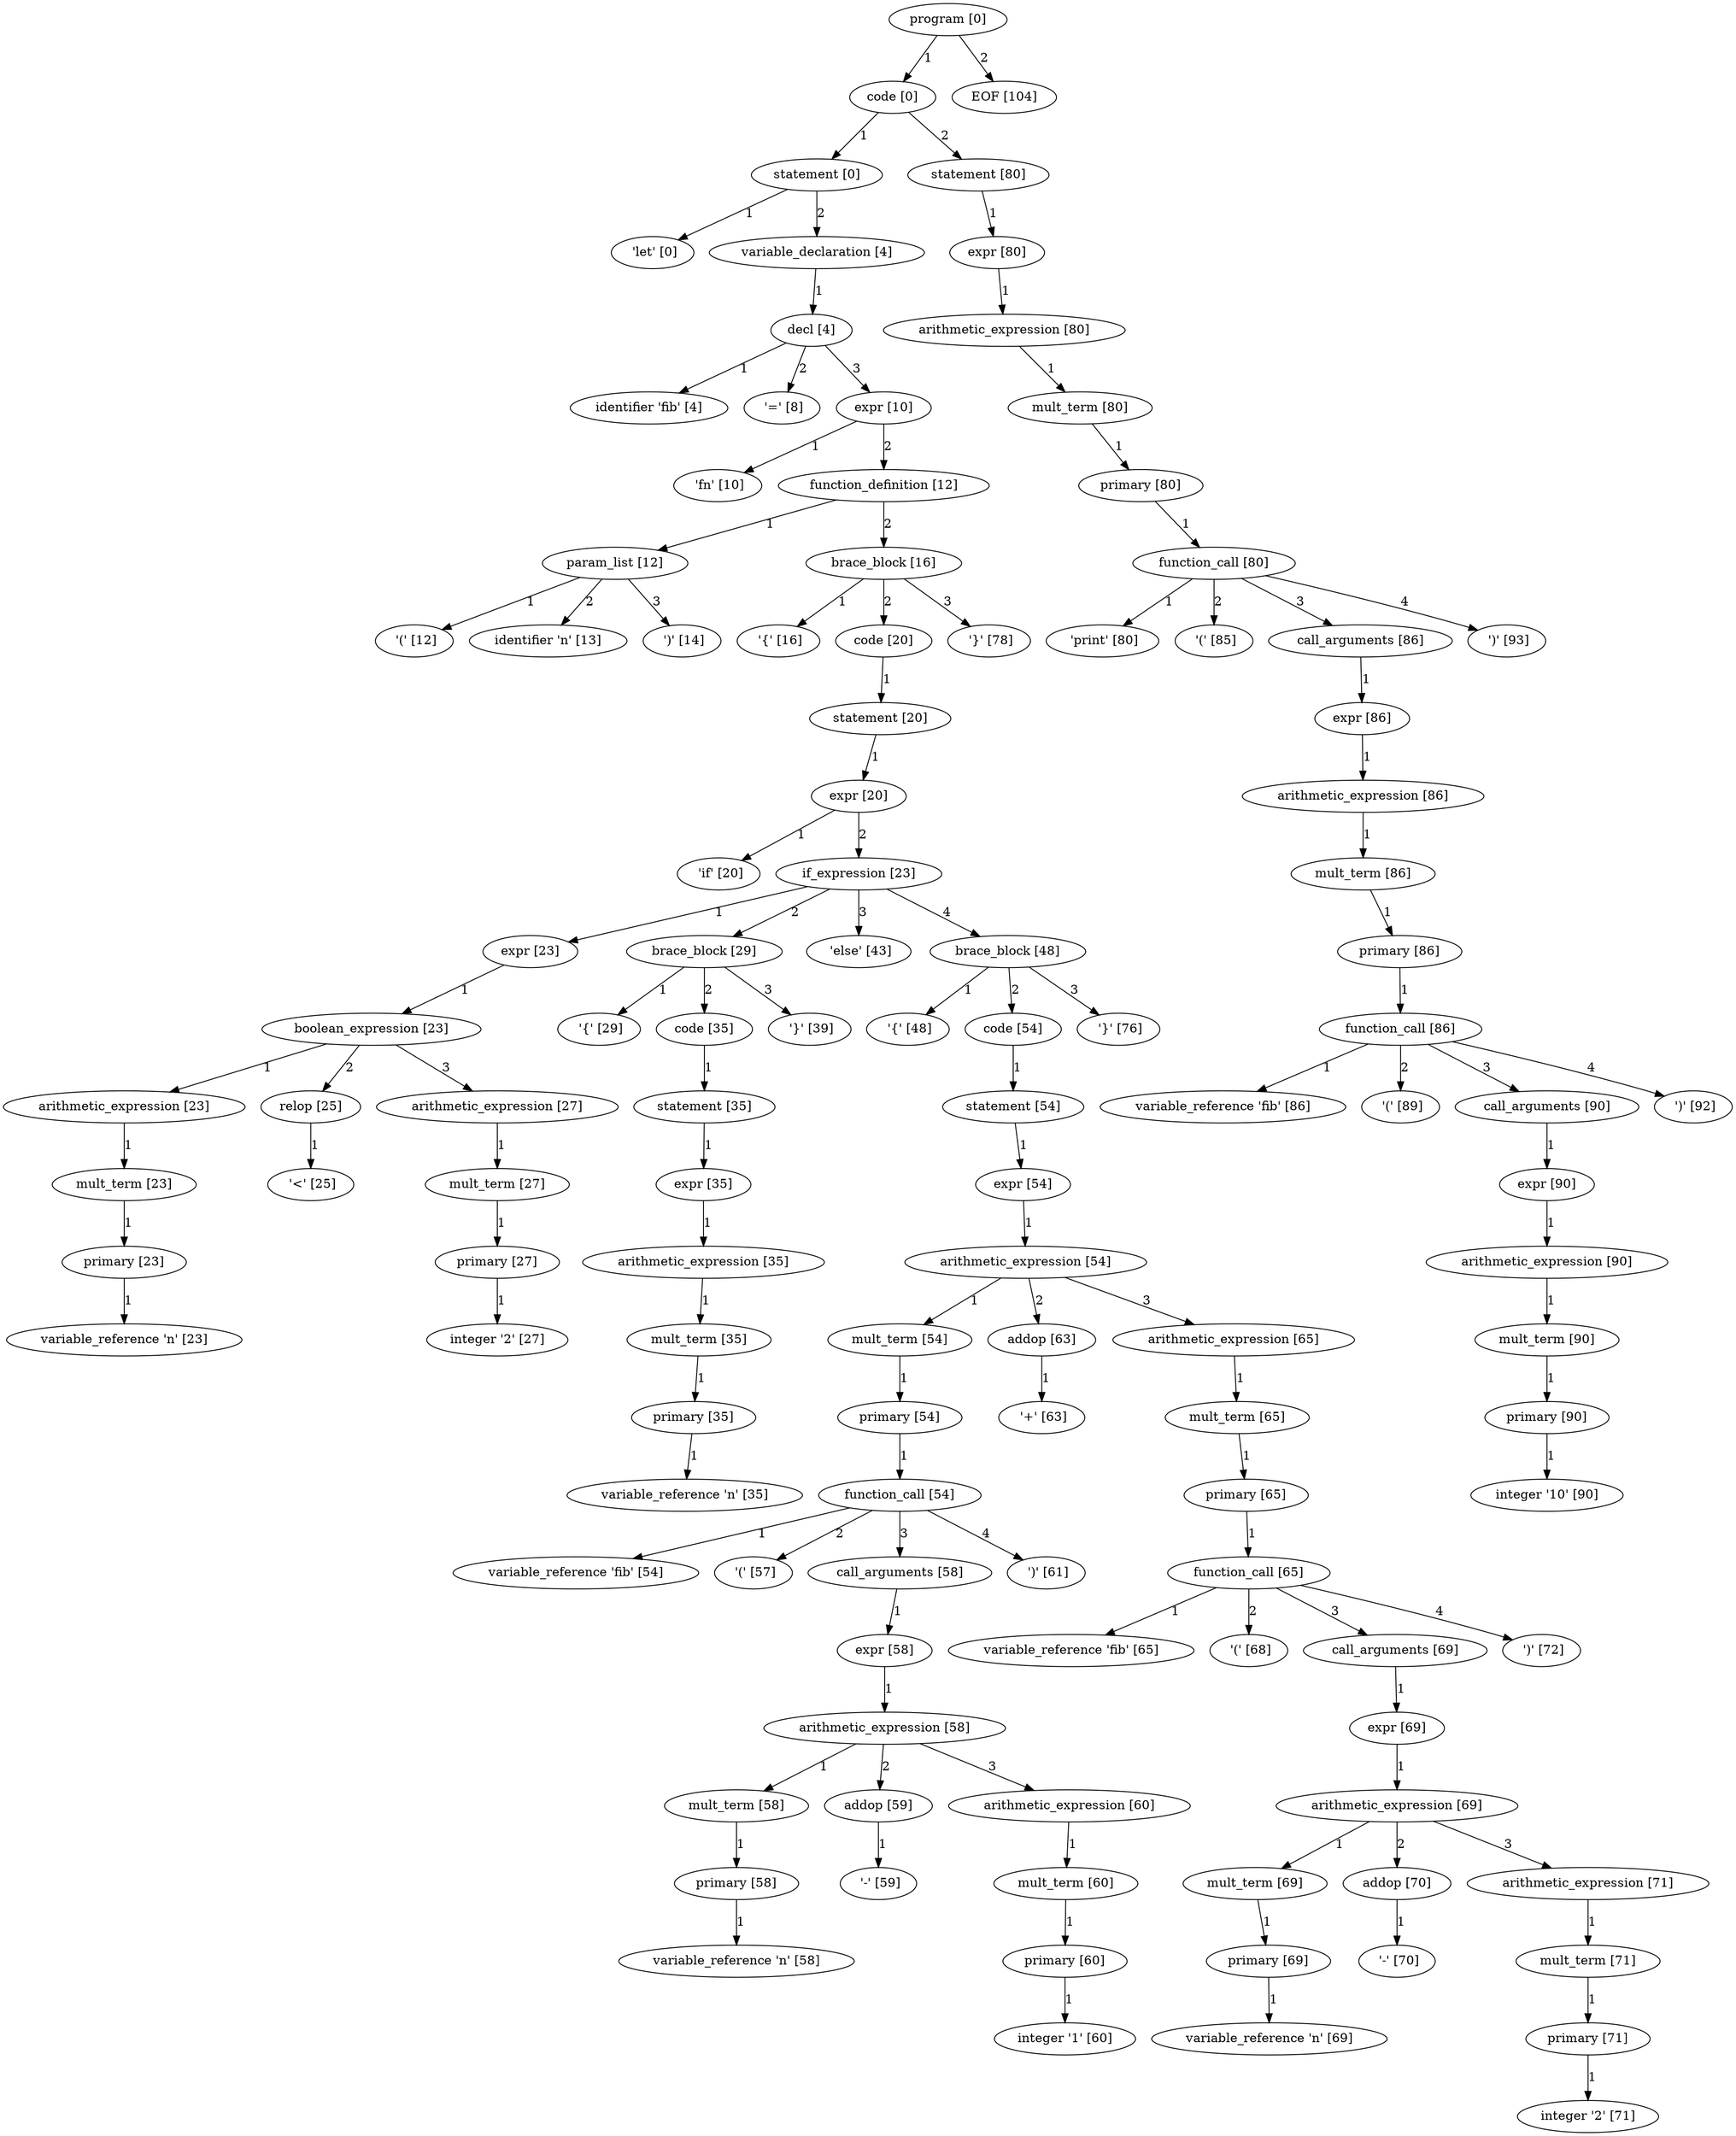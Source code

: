 digraph arpeggio_graph {
61056744 [label="program [0]"];
61056744->61056680 [label="1"]

61056680 [label="code [0]"];
61056680->56760616 [label="1"]

56760616 [label="statement [0]"];
56760616->56362176 [label="1"]

56362176 [label=" 'let' [0]"];
56760616->56761832 [label="2"]

56761832 [label="variable_declaration [4]"];
56761832->56761896 [label="1"]

56761896 [label="decl [4]"];
56761896->56708312 [label="1"]

56708312 [label="identifier 'fib' [4]"];
56761896->56708368 [label="2"]

56708368 [label=" '=' [8]"];
56761896->56761960 [label="3"]

56761960 [label="expr [10]"];
56761960->56708424 [label="1"]

56708424 [label=" 'fn' [10]"];
56761960->56762024 [label="2"]

56762024 [label="function_definition [12]"];
56762024->56451688 [label="1"]

56451688 [label="param_list [12]"];
56451688->56708480 [label="1"]

56708480 [label=" '(' [12]"];
56451688->56708592 [label="2"]

56708592 [label="identifier 'n' [13]"];
56451688->56708648 [label="3"]

56708648 [label=" ')' [14]"];
56762024->56762088 [label="2"]

56762088 [label="brace_block [16]"];
56762088->56708704 [label="1"]

56708704 [label=" '{' [16]"];
56762088->56762152 [label="2"]

56762152 [label="code [20]"];
56762152->57839272 [label="1"]

57839272 [label="statement [20]"];
57839272->57839208 [label="1"]

57839208 [label="expr [20]"];
57839208->56708872 [label="1"]

56708872 [label=" 'if' [20]"];
57839208->57839144 [label="2"]

57839144 [label="if_expression [23]"];
57839144->56759400 [label="1"]

56759400 [label="expr [23]"];
56759400->56759336 [label="1"]

56759336 [label="boolean_expression [23]"];
56759336->56759016 [label="1"]

56759016 [label="arithmetic_expression [23]"];
56759016->56758952 [label="1"]

56758952 [label="mult_term [23]"];
56758952->56758888 [label="1"]

56758888 [label="primary [23]"];
56758888->56881752 [label="1"]

56881752 [label="variable_reference 'n' [23]"];
56759336->56759080 [label="2"]

56759080 [label="relop [25]"];
56759080->56881808 [label="1"]

56881808 [label=" '<' [25]"];
56759336->56759272 [label="3"]

56759272 [label="arithmetic_expression [27]"];
56759272->56759208 [label="1"]

56759208 [label="mult_term [27]"];
56759208->56758824 [label="1"]

56758824 [label="primary [27]"];
56758824->56881304 [label="1"]

56881304 [label="integer '2' [27]"];
57839144->56760296 [label="2"]

56760296 [label="brace_block [29]"];
56760296->56881248 [label="1"]

56881248 [label=" '{' [29]"];
56760296->56760232 [label="2"]

56760232 [label="code [35]"];
56760232->56760168 [label="1"]

56760168 [label="statement [35]"];
56760168->56760104 [label="1"]

56760104 [label="expr [35]"];
56760104->56760040 [label="1"]

56760040 [label="arithmetic_expression [35]"];
56760040->56759976 [label="1"]

56759976 [label="mult_term [35]"];
56759976->56759912 [label="1"]

56759912 [label="primary [35]"];
56759912->56883096 [label="1"]

56883096 [label="variable_reference 'n' [35]"];
56760296->56883152 [label="3"]

56883152 [label=" '}' [39]"];
57839144->56883208 [label="3"]

56883208 [label=" 'else' [43]"];
57839144->57839080 [label="4"]

57839080 [label="brace_block [48]"];
57839080->56883264 [label="1"]

56883264 [label=" '{' [48]"];
57839080->57839016 [label="2"]

57839016 [label="code [54]"];
57839016->57838952 [label="1"]

57838952 [label="statement [54]"];
57838952->57838888 [label="1"]

57838888 [label="expr [54]"];
57838888->57838824 [label="1"]

57838824 [label="arithmetic_expression [54]"];
57838824->57516072 [label="1"]

57516072 [label="mult_term [54]"];
57516072->57253800 [label="1"]

57253800 [label="primary [54]"];
57253800->57253736 [label="1"]

57253736 [label="function_call [54]"];
57253736->57300888 [label="1"]

57300888 [label="variable_reference 'fib' [54]"];
57253736->57300944 [label="2"]

57300944 [label=" '(' [57]"];
57253736->57253672 [label="3"]

57253672 [label="call_arguments [58]"];
57253672->57253608 [label="1"]

57253608 [label="expr [58]"];
57253608->57253544 [label="1"]

57253544 [label="arithmetic_expression [58]"];
57253544->57252968 [label="1"]

57252968 [label="mult_term [58]"];
57252968->57252904 [label="1"]

57252904 [label="primary [58]"];
57252904->57302344 [label="1"]

57302344 [label="variable_reference 'n' [58]"];
57253544->57253032 [label="2"]

57253032 [label="addop [59]"];
57253032->57302400 [label="1"]

57302400 [label=" '-' [59]"];
57253544->57253480 [label="3"]

57253480 [label="arithmetic_expression [60]"];
57253480->57253416 [label="1"]

57253416 [label="mult_term [60]"];
57253416->57253352 [label="1"]

57253352 [label="primary [60]"];
57253352->57302848 [label="1"]

57302848 [label="integer '1' [60]"];
57253736->57302904 [label="4"]

57302904 [label=" ')' [61]"];
57838824->57516136 [label="2"]

57516136 [label="addop [63]"];
57516136->57302960 [label="1"]

57302960 [label=" '+' [63]"];
57838824->57838760 [label="3"]

57838760 [label="arithmetic_expression [65]"];
57838760->57838696 [label="1"]

57838696 [label="mult_term [65]"];
57838696->57838632 [label="1"]

57838632 [label="primary [65]"];
57838632->57838568 [label="1"]

57838568 [label="function_call [65]"];
57838568->57780400 [label="1"]

57780400 [label="variable_reference 'fib' [65]"];
57838568->57780456 [label="2"]

57780456 [label=" '(' [68]"];
57838568->57838504 [label="3"]

57838504 [label="call_arguments [69]"];
57838504->57838440 [label="1"]

57838440 [label="expr [69]"];
57838440->57838376 [label="1"]

57838376 [label="arithmetic_expression [69]"];
57838376->57837800 [label="1"]

57837800 [label="mult_term [69]"];
57837800->57837736 [label="1"]

57837736 [label="primary [69]"];
57837736->57781856 [label="1"]

57781856 [label="variable_reference 'n' [69]"];
57838376->57837864 [label="2"]

57837864 [label="addop [70]"];
57837864->57781912 [label="1"]

57781912 [label=" '-' [70]"];
57838376->57838312 [label="3"]

57838312 [label="arithmetic_expression [71]"];
57838312->57838248 [label="1"]

57838248 [label="mult_term [71]"];
57838248->57838184 [label="1"]

57838184 [label="primary [71]"];
57838184->58015896 [label="1"]

58015896 [label="integer '2' [71]"];
57838568->58015952 [label="4"]

58015952 [label=" ')' [72]"];
57839080->58016008 [label="3"]

58016008 [label=" '}' [76]"];
56762088->56708816 [label="3"]

56708816 [label=" '}' [78]"];
61056680->61056616 [label="2"]

61056616 [label="statement [80]"];
61056616->61056552 [label="1"]

61056552 [label="expr [80]"];
61056552->61056488 [label="1"]

61056488 [label="arithmetic_expression [80]"];
61056488->61056424 [label="1"]

61056424 [label="mult_term [80]"];
61056424->61056360 [label="1"]

61056360 [label="primary [80]"];
61056360->61056296 [label="1"]

61056296 [label="function_call [80]"];
61056296->60481800 [label="1"]

60481800 [label=" 'print' [80]"];
61056296->60481856 [label="2"]

60481856 [label=" '(' [85]"];
61056296->61056232 [label="3"]

61056232 [label="call_arguments [86]"];
61056232->61056168 [label="1"]

61056168 [label="expr [86]"];
61056168->61056104 [label="1"]

61056104 [label="arithmetic_expression [86]"];
61056104->61056040 [label="1"]

61056040 [label="mult_term [86]"];
61056040->61055976 [label="1"]

61055976 [label="primary [86]"];
61055976->61055912 [label="1"]

61055912 [label="function_call [86]"];
61055912->61014224 [label="1"]

61014224 [label="variable_reference 'fib' [86]"];
61055912->61014280 [label="2"]

61014280 [label=" '(' [89]"];
61055912->61055848 [label="3"]

61055848 [label="call_arguments [90]"];
61055848->61055784 [label="1"]

61055784 [label="expr [90]"];
61055784->61055720 [label="1"]

61055720 [label="arithmetic_expression [90]"];
61055720->61055656 [label="1"]

61055656 [label="mult_term [90]"];
61055656->61055592 [label="1"]

61055592 [label="primary [90]"];
61055592->61015176 [label="1"]

61015176 [label="integer '10' [90]"];
61055912->61015232 [label="4"]

61015232 [label=" ')' [92]"];
61056296->61015288 [label="4"]

61015288 [label=" ')' [93]"];
61056744->61015344 [label="2"]

61015344 [label="EOF [104]"];
}